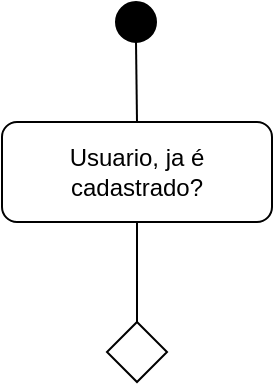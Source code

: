 <mxfile version="24.3.0" type="github">
  <diagram name="Page-1" id="w-fp3CN7Coq_JwAz8tq3">
    <mxGraphModel dx="1050" dy="522" grid="1" gridSize="10" guides="1" tooltips="1" connect="1" arrows="1" fold="1" page="1" pageScale="1" pageWidth="850" pageHeight="1100" math="0" shadow="0">
      <root>
        <mxCell id="0" />
        <mxCell id="1" parent="0" />
        <mxCell id="W4JFrDRcNgdEvL82n0Vw-1" value="" style="ellipse;whiteSpace=wrap;html=1;aspect=fixed;fillColor=#000000;" vertex="1" parent="1">
          <mxGeometry x="415" y="80" width="20" height="20" as="geometry" />
        </mxCell>
        <mxCell id="W4JFrDRcNgdEvL82n0Vw-2" value="Usuario, ja é cadastrado?" style="rounded=1;whiteSpace=wrap;html=1;" vertex="1" parent="1">
          <mxGeometry x="358" y="140" width="135" height="50" as="geometry" />
        </mxCell>
        <mxCell id="W4JFrDRcNgdEvL82n0Vw-3" value="" style="endArrow=none;html=1;rounded=0;entryX=0.5;entryY=1;entryDx=0;entryDy=0;exitX=0.5;exitY=0;exitDx=0;exitDy=0;" edge="1" parent="1" source="W4JFrDRcNgdEvL82n0Vw-2" target="W4JFrDRcNgdEvL82n0Vw-1">
          <mxGeometry width="50" height="50" relative="1" as="geometry">
            <mxPoint x="200" y="260" as="sourcePoint" />
            <mxPoint x="250" y="210" as="targetPoint" />
          </mxGeometry>
        </mxCell>
        <mxCell id="W4JFrDRcNgdEvL82n0Vw-4" value="" style="rhombus;whiteSpace=wrap;html=1;" vertex="1" parent="1">
          <mxGeometry x="410.5" y="240" width="30" height="30" as="geometry" />
        </mxCell>
        <mxCell id="W4JFrDRcNgdEvL82n0Vw-5" value="" style="endArrow=none;html=1;rounded=0;entryX=0.5;entryY=1;entryDx=0;entryDy=0;exitX=0.5;exitY=0;exitDx=0;exitDy=0;" edge="1" parent="1" source="W4JFrDRcNgdEvL82n0Vw-4" target="W4JFrDRcNgdEvL82n0Vw-2">
          <mxGeometry width="50" height="50" relative="1" as="geometry">
            <mxPoint x="210" y="330" as="sourcePoint" />
            <mxPoint x="260" y="280" as="targetPoint" />
          </mxGeometry>
        </mxCell>
      </root>
    </mxGraphModel>
  </diagram>
</mxfile>
